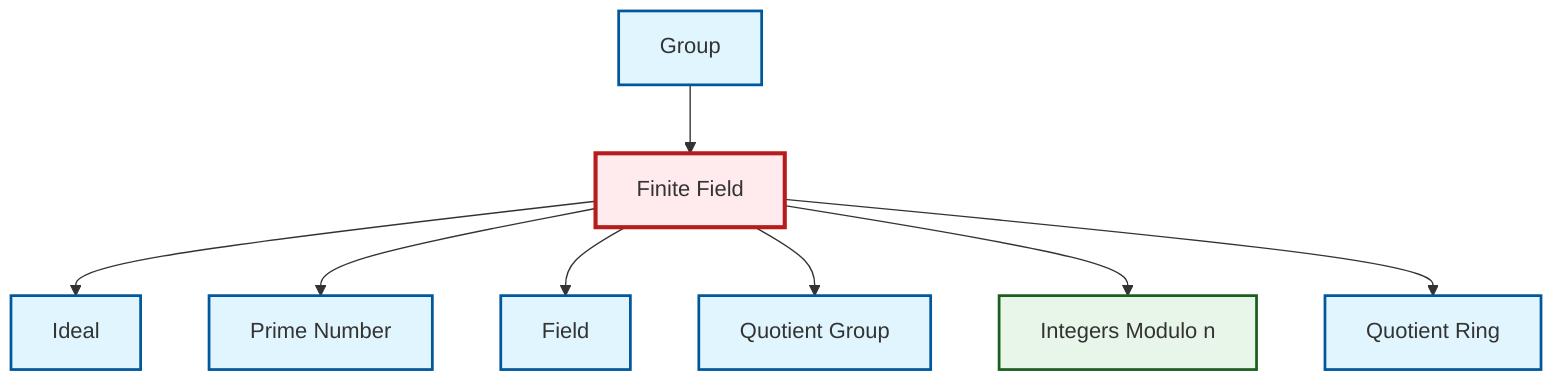 graph TD
    classDef definition fill:#e1f5fe,stroke:#01579b,stroke-width:2px
    classDef theorem fill:#f3e5f5,stroke:#4a148c,stroke-width:2px
    classDef axiom fill:#fff3e0,stroke:#e65100,stroke-width:2px
    classDef example fill:#e8f5e9,stroke:#1b5e20,stroke-width:2px
    classDef current fill:#ffebee,stroke:#b71c1c,stroke-width:3px
    def-group["Group"]:::definition
    ex-finite-field["Finite Field"]:::example
    def-prime["Prime Number"]:::definition
    def-quotient-group["Quotient Group"]:::definition
    def-quotient-ring["Quotient Ring"]:::definition
    ex-quotient-integers-mod-n["Integers Modulo n"]:::example
    def-field["Field"]:::definition
    def-ideal["Ideal"]:::definition
    ex-finite-field --> def-ideal
    def-group --> ex-finite-field
    ex-finite-field --> def-prime
    ex-finite-field --> def-field
    ex-finite-field --> def-quotient-group
    ex-finite-field --> ex-quotient-integers-mod-n
    ex-finite-field --> def-quotient-ring
    class ex-finite-field current